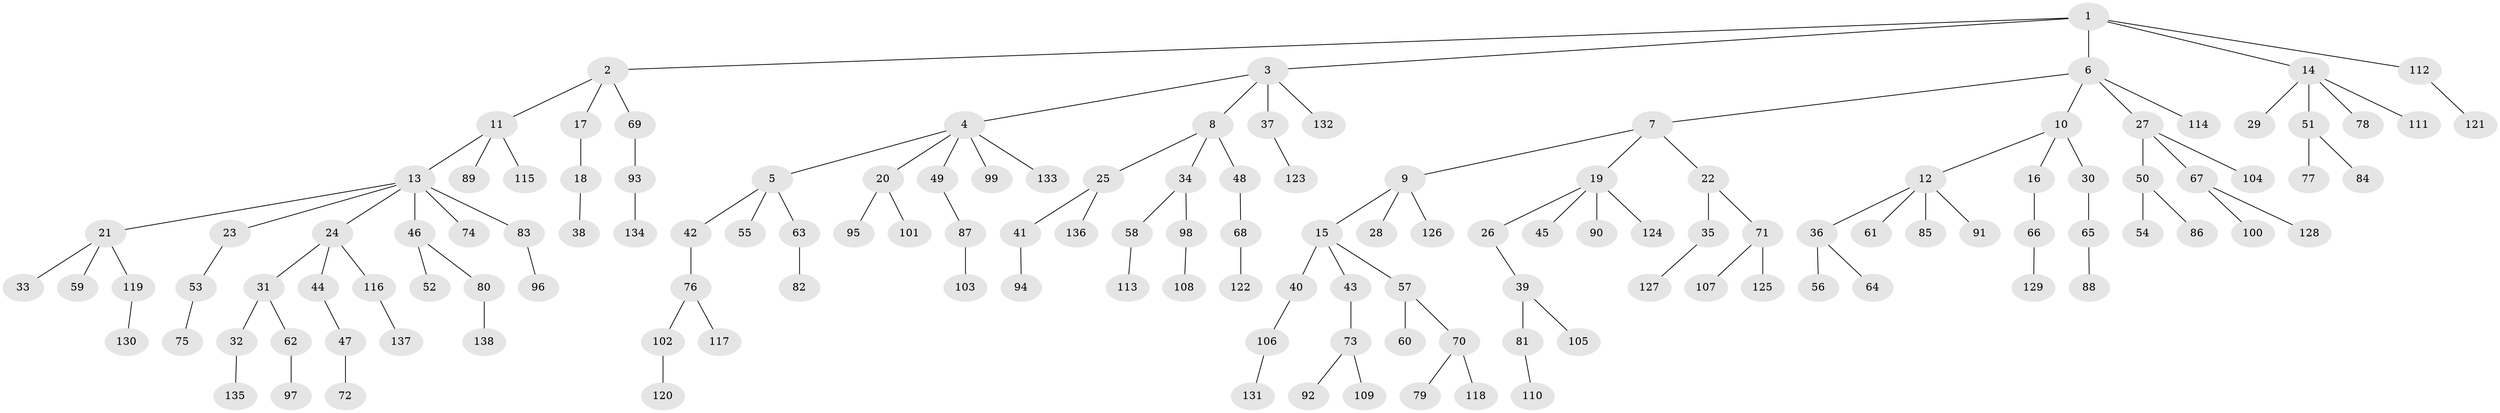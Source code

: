 // coarse degree distribution, {5: 0.030927835051546393, 4: 0.10309278350515463, 2: 0.2268041237113402, 3: 0.13402061855670103, 1: 0.4948453608247423, 6: 0.010309278350515464}
// Generated by graph-tools (version 1.1) at 2025/37/03/04/25 23:37:24]
// undirected, 138 vertices, 137 edges
graph export_dot {
  node [color=gray90,style=filled];
  1;
  2;
  3;
  4;
  5;
  6;
  7;
  8;
  9;
  10;
  11;
  12;
  13;
  14;
  15;
  16;
  17;
  18;
  19;
  20;
  21;
  22;
  23;
  24;
  25;
  26;
  27;
  28;
  29;
  30;
  31;
  32;
  33;
  34;
  35;
  36;
  37;
  38;
  39;
  40;
  41;
  42;
  43;
  44;
  45;
  46;
  47;
  48;
  49;
  50;
  51;
  52;
  53;
  54;
  55;
  56;
  57;
  58;
  59;
  60;
  61;
  62;
  63;
  64;
  65;
  66;
  67;
  68;
  69;
  70;
  71;
  72;
  73;
  74;
  75;
  76;
  77;
  78;
  79;
  80;
  81;
  82;
  83;
  84;
  85;
  86;
  87;
  88;
  89;
  90;
  91;
  92;
  93;
  94;
  95;
  96;
  97;
  98;
  99;
  100;
  101;
  102;
  103;
  104;
  105;
  106;
  107;
  108;
  109;
  110;
  111;
  112;
  113;
  114;
  115;
  116;
  117;
  118;
  119;
  120;
  121;
  122;
  123;
  124;
  125;
  126;
  127;
  128;
  129;
  130;
  131;
  132;
  133;
  134;
  135;
  136;
  137;
  138;
  1 -- 2;
  1 -- 3;
  1 -- 6;
  1 -- 14;
  1 -- 112;
  2 -- 11;
  2 -- 17;
  2 -- 69;
  3 -- 4;
  3 -- 8;
  3 -- 37;
  3 -- 132;
  4 -- 5;
  4 -- 20;
  4 -- 49;
  4 -- 99;
  4 -- 133;
  5 -- 42;
  5 -- 55;
  5 -- 63;
  6 -- 7;
  6 -- 10;
  6 -- 27;
  6 -- 114;
  7 -- 9;
  7 -- 19;
  7 -- 22;
  8 -- 25;
  8 -- 34;
  8 -- 48;
  9 -- 15;
  9 -- 28;
  9 -- 126;
  10 -- 12;
  10 -- 16;
  10 -- 30;
  11 -- 13;
  11 -- 89;
  11 -- 115;
  12 -- 36;
  12 -- 61;
  12 -- 85;
  12 -- 91;
  13 -- 21;
  13 -- 23;
  13 -- 24;
  13 -- 46;
  13 -- 74;
  13 -- 83;
  14 -- 29;
  14 -- 51;
  14 -- 78;
  14 -- 111;
  15 -- 40;
  15 -- 43;
  15 -- 57;
  16 -- 66;
  17 -- 18;
  18 -- 38;
  19 -- 26;
  19 -- 45;
  19 -- 90;
  19 -- 124;
  20 -- 95;
  20 -- 101;
  21 -- 33;
  21 -- 59;
  21 -- 119;
  22 -- 35;
  22 -- 71;
  23 -- 53;
  24 -- 31;
  24 -- 44;
  24 -- 116;
  25 -- 41;
  25 -- 136;
  26 -- 39;
  27 -- 50;
  27 -- 67;
  27 -- 104;
  30 -- 65;
  31 -- 32;
  31 -- 62;
  32 -- 135;
  34 -- 58;
  34 -- 98;
  35 -- 127;
  36 -- 56;
  36 -- 64;
  37 -- 123;
  39 -- 81;
  39 -- 105;
  40 -- 106;
  41 -- 94;
  42 -- 76;
  43 -- 73;
  44 -- 47;
  46 -- 52;
  46 -- 80;
  47 -- 72;
  48 -- 68;
  49 -- 87;
  50 -- 54;
  50 -- 86;
  51 -- 77;
  51 -- 84;
  53 -- 75;
  57 -- 60;
  57 -- 70;
  58 -- 113;
  62 -- 97;
  63 -- 82;
  65 -- 88;
  66 -- 129;
  67 -- 100;
  67 -- 128;
  68 -- 122;
  69 -- 93;
  70 -- 79;
  70 -- 118;
  71 -- 107;
  71 -- 125;
  73 -- 92;
  73 -- 109;
  76 -- 102;
  76 -- 117;
  80 -- 138;
  81 -- 110;
  83 -- 96;
  87 -- 103;
  93 -- 134;
  98 -- 108;
  102 -- 120;
  106 -- 131;
  112 -- 121;
  116 -- 137;
  119 -- 130;
}
